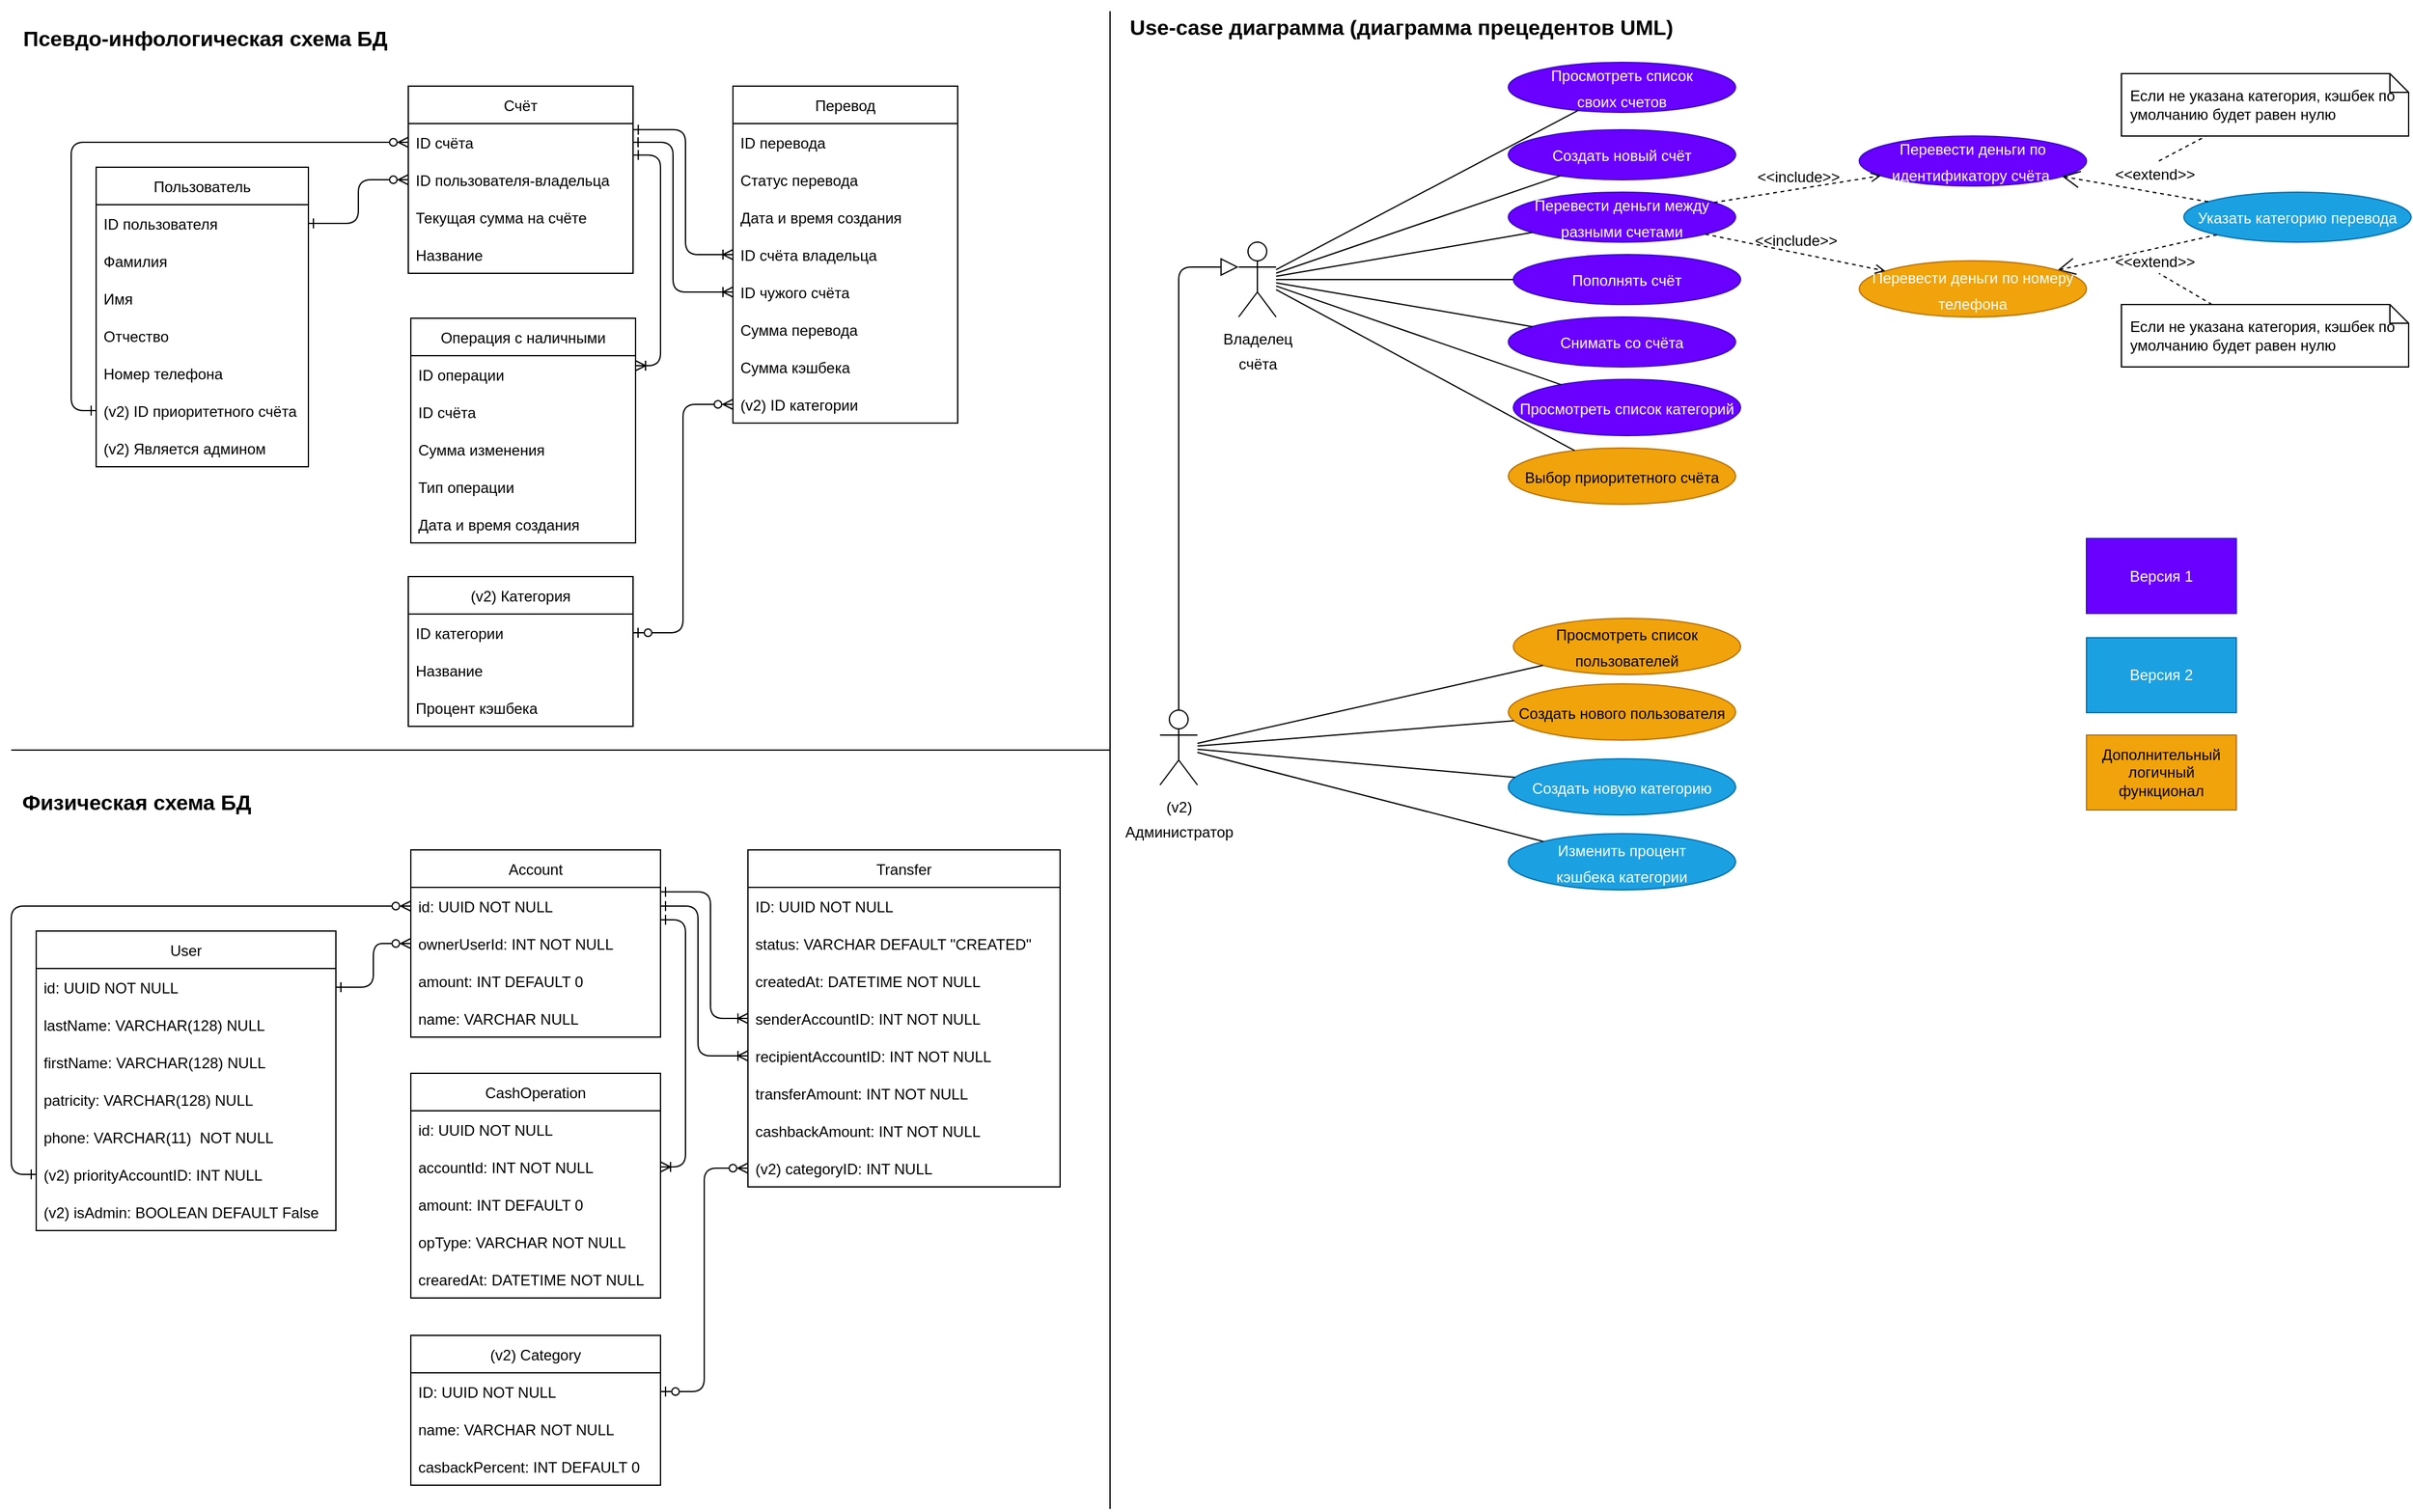 <mxfile>
    <diagram id="OCw8W2Hen-HrQna9CozS" name="Страница 1">
        <mxGraphModel dx="504" dy="1800" grid="1" gridSize="10" guides="1" tooltips="1" connect="1" arrows="1" fold="1" page="1" pageScale="1" pageWidth="827" pageHeight="1169" background="none" math="0" shadow="0">
            <root>
                <mxCell id="0"/>
                <mxCell id="1" parent="0"/>
                <mxCell id="2" value="Пользователь" style="swimlane;fontStyle=0;childLayout=stackLayout;horizontal=1;startSize=30;horizontalStack=0;resizeParent=1;resizeParentMax=0;resizeLast=0;collapsible=1;marginBottom=0;" parent="1" vertex="1">
                    <mxGeometry x="108" y="-1035" width="170" height="240" as="geometry"/>
                </mxCell>
                <mxCell id="3" value="ID пользователя" style="text;strokeColor=none;fillColor=none;align=left;verticalAlign=middle;spacingLeft=4;spacingRight=4;overflow=hidden;points=[[0,0.5],[1,0.5]];portConstraint=eastwest;rotatable=0;" parent="2" vertex="1">
                    <mxGeometry y="30" width="170" height="30" as="geometry"/>
                </mxCell>
                <mxCell id="4" value="Фамилия" style="text;strokeColor=none;fillColor=none;align=left;verticalAlign=middle;spacingLeft=4;spacingRight=4;overflow=hidden;points=[[0,0.5],[1,0.5]];portConstraint=eastwest;rotatable=0;" parent="2" vertex="1">
                    <mxGeometry y="60" width="170" height="30" as="geometry"/>
                </mxCell>
                <mxCell id="5" value="Имя" style="text;strokeColor=none;fillColor=none;align=left;verticalAlign=middle;spacingLeft=4;spacingRight=4;overflow=hidden;points=[[0,0.5],[1,0.5]];portConstraint=eastwest;rotatable=0;" parent="2" vertex="1">
                    <mxGeometry y="90" width="170" height="30" as="geometry"/>
                </mxCell>
                <mxCell id="6" value="Отчество" style="text;strokeColor=none;fillColor=none;align=left;verticalAlign=middle;spacingLeft=4;spacingRight=4;overflow=hidden;points=[[0,0.5],[1,0.5]];portConstraint=eastwest;rotatable=0;" vertex="1" parent="2">
                    <mxGeometry y="120" width="170" height="30" as="geometry"/>
                </mxCell>
                <mxCell id="7" value="Номер телефона" style="text;strokeColor=none;fillColor=none;align=left;verticalAlign=middle;spacingLeft=4;spacingRight=4;overflow=hidden;points=[[0,0.5],[1,0.5]];portConstraint=eastwest;rotatable=0;" vertex="1" parent="2">
                    <mxGeometry y="150" width="170" height="30" as="geometry"/>
                </mxCell>
                <mxCell id="8" value="(v2) ID приоритетного счёта" style="text;strokeColor=none;fillColor=none;align=left;verticalAlign=middle;spacingLeft=4;spacingRight=4;overflow=hidden;points=[[0,0.5],[1,0.5]];portConstraint=eastwest;rotatable=0;" vertex="1" parent="2">
                    <mxGeometry y="180" width="170" height="30" as="geometry"/>
                </mxCell>
                <mxCell id="9" value="(v2) Является админом" style="text;strokeColor=none;fillColor=none;align=left;verticalAlign=middle;spacingLeft=4;spacingRight=4;overflow=hidden;points=[[0,0.5],[1,0.5]];portConstraint=eastwest;rotatable=0;" vertex="1" parent="2">
                    <mxGeometry y="210" width="170" height="30" as="geometry"/>
                </mxCell>
                <mxCell id="18" value="Счёт" style="swimlane;fontStyle=0;childLayout=stackLayout;horizontal=1;startSize=30;horizontalStack=0;resizeParent=1;resizeParentMax=0;resizeLast=0;collapsible=1;marginBottom=0;" vertex="1" parent="1">
                    <mxGeometry x="358" y="-1100" width="180" height="150" as="geometry"/>
                </mxCell>
                <mxCell id="19" value="ID счёта  " style="text;strokeColor=none;fillColor=none;align=left;verticalAlign=middle;spacingLeft=4;spacingRight=4;overflow=hidden;points=[[0,0.5],[1,0.5]];portConstraint=eastwest;rotatable=0;" vertex="1" parent="18">
                    <mxGeometry y="30" width="180" height="30" as="geometry"/>
                </mxCell>
                <mxCell id="20" value="ID пользователя-владельца" style="text;strokeColor=none;fillColor=none;align=left;verticalAlign=middle;spacingLeft=4;spacingRight=4;overflow=hidden;points=[[0,0.5],[1,0.5]];portConstraint=eastwest;rotatable=0;" vertex="1" parent="18">
                    <mxGeometry y="60" width="180" height="30" as="geometry"/>
                </mxCell>
                <mxCell id="22" value="Текущая сумма на счёте" style="text;strokeColor=none;fillColor=none;align=left;verticalAlign=middle;spacingLeft=4;spacingRight=4;overflow=hidden;points=[[0,0.5],[1,0.5]];portConstraint=eastwest;rotatable=0;" vertex="1" parent="18">
                    <mxGeometry y="90" width="180" height="30" as="geometry"/>
                </mxCell>
                <mxCell id="163" value="Название" style="text;strokeColor=none;fillColor=none;align=left;verticalAlign=middle;spacingLeft=4;spacingRight=4;overflow=hidden;points=[[0,0.5],[1,0.5]];portConstraint=eastwest;rotatable=0;" vertex="1" parent="18">
                    <mxGeometry y="120" width="180" height="30" as="geometry"/>
                </mxCell>
                <mxCell id="23" value="" style="endArrow=ERzeroToMany;html=1;edgeStyle=elbowEdgeStyle;startArrow=ERone;startFill=0;endFill=0;" edge="1" parent="1" source="3" target="20">
                    <mxGeometry width="50" height="50" relative="1" as="geometry">
                        <mxPoint x="316" y="-925" as="sourcePoint"/>
                        <mxPoint x="366" y="-975" as="targetPoint"/>
                    </mxGeometry>
                </mxCell>
                <mxCell id="24" value="" style="endArrow=ERzeroToMany;html=1;edgeStyle=elbowEdgeStyle;startArrow=ERone;startFill=0;endFill=0;exitX=0;exitY=0.5;exitDx=0;exitDy=0;" edge="1" parent="1" source="8" target="19">
                    <mxGeometry width="50" height="50" relative="1" as="geometry">
                        <mxPoint x="336" y="-955" as="sourcePoint"/>
                        <mxPoint x="416" y="-925" as="targetPoint"/>
                        <Array as="points">
                            <mxPoint x="88" y="-995"/>
                            <mxPoint x="56" y="-1055"/>
                        </Array>
                    </mxGeometry>
                </mxCell>
                <mxCell id="35" value="(v2) Категория" style="swimlane;fontStyle=0;childLayout=stackLayout;horizontal=1;startSize=30;horizontalStack=0;resizeParent=1;resizeParentMax=0;resizeLast=0;collapsible=1;marginBottom=0;" vertex="1" parent="1">
                    <mxGeometry x="358" y="-707" width="180" height="120" as="geometry"/>
                </mxCell>
                <mxCell id="36" value="ID категории" style="text;strokeColor=none;fillColor=none;align=left;verticalAlign=middle;spacingLeft=4;spacingRight=4;overflow=hidden;points=[[0,0.5],[1,0.5]];portConstraint=eastwest;rotatable=0;" vertex="1" parent="35">
                    <mxGeometry y="30" width="180" height="30" as="geometry"/>
                </mxCell>
                <mxCell id="37" value="Название" style="text;strokeColor=none;fillColor=none;align=left;verticalAlign=middle;spacingLeft=4;spacingRight=4;overflow=hidden;points=[[0,0.5],[1,0.5]];portConstraint=eastwest;rotatable=0;" vertex="1" parent="35">
                    <mxGeometry y="60" width="180" height="30" as="geometry"/>
                </mxCell>
                <mxCell id="38" value="Процент кэшбека" style="text;strokeColor=none;fillColor=none;align=left;verticalAlign=middle;spacingLeft=4;spacingRight=4;overflow=hidden;points=[[0,0.5],[1,0.5]];portConstraint=eastwest;rotatable=0;" vertex="1" parent="35">
                    <mxGeometry y="90" width="180" height="30" as="geometry"/>
                </mxCell>
                <mxCell id="39" value="" style="endArrow=ERzeroToOne;html=1;startArrow=ERzeroToMany;startFill=0;endFill=0;exitX=0;exitY=0.5;exitDx=0;exitDy=0;entryX=1;entryY=0.5;entryDx=0;entryDy=0;edgeStyle=elbowEdgeStyle;" edge="1" parent="1" source="59" target="36">
                    <mxGeometry width="50" height="50" relative="1" as="geometry">
                        <mxPoint x="538" y="-980" as="sourcePoint"/>
                        <mxPoint x="686" y="-970" as="targetPoint"/>
                    </mxGeometry>
                </mxCell>
                <mxCell id="45" value="Перевод" style="swimlane;fontStyle=0;childLayout=stackLayout;horizontal=1;startSize=30;horizontalStack=0;resizeParent=1;resizeParentMax=0;resizeLast=0;collapsible=1;marginBottom=0;" vertex="1" parent="1">
                    <mxGeometry x="618" y="-1100" width="180" height="270" as="geometry"/>
                </mxCell>
                <mxCell id="50" value="ID перевода" style="text;strokeColor=none;fillColor=none;align=left;verticalAlign=middle;spacingLeft=4;spacingRight=4;overflow=hidden;points=[[0,0.5],[1,0.5]];portConstraint=eastwest;rotatable=0;" vertex="1" parent="45">
                    <mxGeometry y="30" width="180" height="30" as="geometry"/>
                </mxCell>
                <mxCell id="47" value="Статус перевода" style="text;strokeColor=none;fillColor=none;align=left;verticalAlign=middle;spacingLeft=4;spacingRight=4;overflow=hidden;points=[[0,0.5],[1,0.5]];portConstraint=eastwest;rotatable=0;" vertex="1" parent="45">
                    <mxGeometry y="60" width="180" height="30" as="geometry"/>
                </mxCell>
                <mxCell id="46" value="Дата и время создания" style="text;strokeColor=none;fillColor=none;align=left;verticalAlign=middle;spacingLeft=4;spacingRight=4;overflow=hidden;points=[[0,0.5],[1,0.5]];portConstraint=eastwest;rotatable=0;" vertex="1" parent="45">
                    <mxGeometry y="90" width="180" height="30" as="geometry"/>
                </mxCell>
                <mxCell id="48" value="ID счёта владельца" style="text;strokeColor=none;fillColor=none;align=left;verticalAlign=middle;spacingLeft=4;spacingRight=4;overflow=hidden;points=[[0,0.5],[1,0.5]];portConstraint=eastwest;rotatable=0;" vertex="1" parent="45">
                    <mxGeometry y="120" width="180" height="30" as="geometry"/>
                </mxCell>
                <mxCell id="51" value="ID чужого счёта " style="text;strokeColor=none;fillColor=none;align=left;verticalAlign=middle;spacingLeft=4;spacingRight=4;overflow=hidden;points=[[0,0.5],[1,0.5]];portConstraint=eastwest;rotatable=0;" vertex="1" parent="45">
                    <mxGeometry y="150" width="180" height="30" as="geometry"/>
                </mxCell>
                <mxCell id="56" value="Сумма перевода" style="text;strokeColor=none;fillColor=none;align=left;verticalAlign=middle;spacingLeft=4;spacingRight=4;overflow=hidden;points=[[0,0.5],[1,0.5]];portConstraint=eastwest;rotatable=0;" vertex="1" parent="45">
                    <mxGeometry y="180" width="180" height="30" as="geometry"/>
                </mxCell>
                <mxCell id="55" value="Сумма кэшбека" style="text;strokeColor=none;fillColor=none;align=left;verticalAlign=middle;spacingLeft=4;spacingRight=4;overflow=hidden;points=[[0,0.5],[1,0.5]];portConstraint=eastwest;rotatable=0;" vertex="1" parent="45">
                    <mxGeometry y="210" width="180" height="30" as="geometry"/>
                </mxCell>
                <mxCell id="59" value="(v2) ID категории" style="text;strokeColor=none;fillColor=none;align=left;verticalAlign=middle;spacingLeft=4;spacingRight=4;overflow=hidden;points=[[0,0.5],[1,0.5]];portConstraint=eastwest;rotatable=0;" vertex="1" parent="45">
                    <mxGeometry y="240" width="180" height="30" as="geometry"/>
                </mxCell>
                <mxCell id="57" value="" style="endArrow=ERone;html=1;edgeStyle=elbowEdgeStyle;startArrow=ERoneToMany;startFill=0;endFill=0;exitX=0;exitY=0.5;exitDx=0;exitDy=0;entryX=1.001;entryY=0.164;entryDx=0;entryDy=0;entryPerimeter=0;" edge="1" parent="1">
                    <mxGeometry width="50" height="50" relative="1" as="geometry">
                        <mxPoint x="618" y="-965" as="sourcePoint"/>
                        <mxPoint x="538.18" y="-1065.08" as="targetPoint"/>
                        <Array as="points">
                            <mxPoint x="580" y="-1010"/>
                        </Array>
                    </mxGeometry>
                </mxCell>
                <mxCell id="58" value="" style="endArrow=ERone;html=1;edgeStyle=elbowEdgeStyle;startArrow=ERoneToMany;startFill=0;endFill=0;exitX=0;exitY=0.5;exitDx=0;exitDy=0;" edge="1" parent="1" source="51" target="19">
                    <mxGeometry width="50" height="50" relative="1" as="geometry">
                        <mxPoint x="576" y="-1270" as="sourcePoint"/>
                        <mxPoint x="548" y="-1045" as="targetPoint"/>
                        <Array as="points">
                            <mxPoint x="570" y="-990"/>
                            <mxPoint x="558" y="-1000"/>
                        </Array>
                    </mxGeometry>
                </mxCell>
                <mxCell id="60" value="User" style="swimlane;fontStyle=0;childLayout=stackLayout;horizontal=1;startSize=30;horizontalStack=0;resizeParent=1;resizeParentMax=0;resizeLast=0;collapsible=1;marginBottom=0;" vertex="1" parent="1">
                    <mxGeometry x="60" y="-423" width="240" height="240" as="geometry"/>
                </mxCell>
                <mxCell id="61" value="id: UUID NOT NULL" style="text;strokeColor=none;fillColor=none;align=left;verticalAlign=middle;spacingLeft=4;spacingRight=4;overflow=hidden;points=[[0,0.5],[1,0.5]];portConstraint=eastwest;rotatable=0;" vertex="1" parent="60">
                    <mxGeometry y="30" width="240" height="30" as="geometry"/>
                </mxCell>
                <mxCell id="62" value="lastName: VARCHAR(128) NULL" style="text;strokeColor=none;fillColor=none;align=left;verticalAlign=middle;spacingLeft=4;spacingRight=4;overflow=hidden;points=[[0,0.5],[1,0.5]];portConstraint=eastwest;rotatable=0;" vertex="1" parent="60">
                    <mxGeometry y="60" width="240" height="30" as="geometry"/>
                </mxCell>
                <mxCell id="63" value="firstName: VARCHAR(128) NULL" style="text;strokeColor=none;fillColor=none;align=left;verticalAlign=middle;spacingLeft=4;spacingRight=4;overflow=hidden;points=[[0,0.5],[1,0.5]];portConstraint=eastwest;rotatable=0;" vertex="1" parent="60">
                    <mxGeometry y="90" width="240" height="30" as="geometry"/>
                </mxCell>
                <mxCell id="64" value="patricity: VARCHAR(128) NULL" style="text;strokeColor=none;fillColor=none;align=left;verticalAlign=middle;spacingLeft=4;spacingRight=4;overflow=hidden;points=[[0,0.5],[1,0.5]];portConstraint=eastwest;rotatable=0;" vertex="1" parent="60">
                    <mxGeometry y="120" width="240" height="30" as="geometry"/>
                </mxCell>
                <mxCell id="65" value="phone: VARCHAR(11)  NOT NULL" style="text;strokeColor=none;fillColor=none;align=left;verticalAlign=middle;spacingLeft=4;spacingRight=4;overflow=hidden;points=[[0,0.5],[1,0.5]];portConstraint=eastwest;rotatable=0;" vertex="1" parent="60">
                    <mxGeometry y="150" width="240" height="30" as="geometry"/>
                </mxCell>
                <mxCell id="66" value="(v2) priorityAccountID: INT NULL" style="text;strokeColor=none;fillColor=none;align=left;verticalAlign=middle;spacingLeft=4;spacingRight=4;overflow=hidden;points=[[0,0.5],[1,0.5]];portConstraint=eastwest;rotatable=0;" vertex="1" parent="60">
                    <mxGeometry y="180" width="240" height="30" as="geometry"/>
                </mxCell>
                <mxCell id="67" value="(v2) isAdmin: BOOLEAN DEFAULT False" style="text;strokeColor=none;fillColor=none;align=left;verticalAlign=middle;spacingLeft=4;spacingRight=4;overflow=hidden;points=[[0,0.5],[1,0.5]];portConstraint=eastwest;rotatable=0;" vertex="1" parent="60">
                    <mxGeometry y="210" width="240" height="30" as="geometry"/>
                </mxCell>
                <mxCell id="68" value="Account" style="swimlane;fontStyle=0;childLayout=stackLayout;horizontal=1;startSize=30;horizontalStack=0;resizeParent=1;resizeParentMax=0;resizeLast=0;collapsible=1;marginBottom=0;" vertex="1" parent="1">
                    <mxGeometry x="360" y="-488" width="200" height="150" as="geometry"/>
                </mxCell>
                <mxCell id="69" value="id: UUID NOT NULL" style="text;strokeColor=none;fillColor=none;align=left;verticalAlign=middle;spacingLeft=4;spacingRight=4;overflow=hidden;points=[[0,0.5],[1,0.5]];portConstraint=eastwest;rotatable=0;" vertex="1" parent="68">
                    <mxGeometry y="30" width="200" height="30" as="geometry"/>
                </mxCell>
                <mxCell id="70" value="ownerUserId: INT NOT NULL" style="text;strokeColor=none;fillColor=none;align=left;verticalAlign=middle;spacingLeft=4;spacingRight=4;overflow=hidden;points=[[0,0.5],[1,0.5]];portConstraint=eastwest;rotatable=0;" vertex="1" parent="68">
                    <mxGeometry y="60" width="200" height="30" as="geometry"/>
                </mxCell>
                <mxCell id="71" value="amount: INT DEFAULT 0" style="text;strokeColor=none;fillColor=none;align=left;verticalAlign=middle;spacingLeft=4;spacingRight=4;overflow=hidden;points=[[0,0.5],[1,0.5]];portConstraint=eastwest;rotatable=0;" vertex="1" parent="68">
                    <mxGeometry y="90" width="200" height="30" as="geometry"/>
                </mxCell>
                <mxCell id="164" value="name: VARCHAR NULL" style="text;strokeColor=none;fillColor=none;align=left;verticalAlign=middle;spacingLeft=4;spacingRight=4;overflow=hidden;points=[[0,0.5],[1,0.5]];portConstraint=eastwest;rotatable=0;" vertex="1" parent="68">
                    <mxGeometry y="120" width="200" height="30" as="geometry"/>
                </mxCell>
                <mxCell id="72" value="" style="endArrow=ERzeroToMany;html=1;edgeStyle=elbowEdgeStyle;startArrow=ERone;startFill=0;endFill=0;" edge="1" parent="1" source="61" target="70">
                    <mxGeometry width="50" height="50" relative="1" as="geometry">
                        <mxPoint x="316" y="-313" as="sourcePoint"/>
                        <mxPoint x="366" y="-363" as="targetPoint"/>
                    </mxGeometry>
                </mxCell>
                <mxCell id="73" value="" style="endArrow=ERzeroToMany;html=1;edgeStyle=elbowEdgeStyle;startArrow=ERone;startFill=0;endFill=0;exitX=0;exitY=0.5;exitDx=0;exitDy=0;" edge="1" parent="1" source="66" target="69">
                    <mxGeometry width="50" height="50" relative="1" as="geometry">
                        <mxPoint x="336" y="-343" as="sourcePoint"/>
                        <mxPoint x="416" y="-313" as="targetPoint"/>
                        <Array as="points">
                            <mxPoint x="40" y="-338"/>
                        </Array>
                    </mxGeometry>
                </mxCell>
                <mxCell id="74" value="(v2) Category" style="swimlane;fontStyle=0;childLayout=stackLayout;horizontal=1;startSize=30;horizontalStack=0;resizeParent=1;resizeParentMax=0;resizeLast=0;collapsible=1;marginBottom=0;" vertex="1" parent="1">
                    <mxGeometry x="360" y="-99" width="200" height="120" as="geometry"/>
                </mxCell>
                <mxCell id="75" value="ID: UUID NOT NULL" style="text;strokeColor=none;fillColor=none;align=left;verticalAlign=middle;spacingLeft=4;spacingRight=4;overflow=hidden;points=[[0,0.5],[1,0.5]];portConstraint=eastwest;rotatable=0;" vertex="1" parent="74">
                    <mxGeometry y="30" width="200" height="30" as="geometry"/>
                </mxCell>
                <mxCell id="76" value="name: VARCHAR NOT NULL" style="text;strokeColor=none;fillColor=none;align=left;verticalAlign=middle;spacingLeft=4;spacingRight=4;overflow=hidden;points=[[0,0.5],[1,0.5]];portConstraint=eastwest;rotatable=0;" vertex="1" parent="74">
                    <mxGeometry y="60" width="200" height="30" as="geometry"/>
                </mxCell>
                <mxCell id="77" value="casbackPercent: INT DEFAULT 0" style="text;strokeColor=none;fillColor=none;align=left;verticalAlign=middle;spacingLeft=4;spacingRight=4;overflow=hidden;points=[[0,0.5],[1,0.5]];portConstraint=eastwest;rotatable=0;" vertex="1" parent="74">
                    <mxGeometry y="90" width="200" height="30" as="geometry"/>
                </mxCell>
                <mxCell id="78" value="" style="endArrow=ERzeroToOne;html=1;startArrow=ERzeroToMany;startFill=0;endFill=0;exitX=0;exitY=0.5;exitDx=0;exitDy=0;entryX=1;entryY=0.5;entryDx=0;entryDy=0;edgeStyle=elbowEdgeStyle;" edge="1" parent="1" source="87" target="75">
                    <mxGeometry width="50" height="50" relative="1" as="geometry">
                        <mxPoint x="538" y="-368" as="sourcePoint"/>
                        <mxPoint x="686" y="-358" as="targetPoint"/>
                    </mxGeometry>
                </mxCell>
                <mxCell id="79" value="Transfer" style="swimlane;fontStyle=0;childLayout=stackLayout;horizontal=1;startSize=30;horizontalStack=0;resizeParent=1;resizeParentMax=0;resizeLast=0;collapsible=1;marginBottom=0;" vertex="1" parent="1">
                    <mxGeometry x="630" y="-488" width="250" height="270" as="geometry"/>
                </mxCell>
                <mxCell id="80" value="ID: UUID NOT NULL" style="text;strokeColor=none;fillColor=none;align=left;verticalAlign=middle;spacingLeft=4;spacingRight=4;overflow=hidden;points=[[0,0.5],[1,0.5]];portConstraint=eastwest;rotatable=0;" vertex="1" parent="79">
                    <mxGeometry y="30" width="250" height="30" as="geometry"/>
                </mxCell>
                <mxCell id="81" value="status: VARCHAR DEFAULT &quot;CREATED&quot;" style="text;strokeColor=none;fillColor=none;align=left;verticalAlign=middle;spacingLeft=4;spacingRight=4;overflow=hidden;points=[[0,0.5],[1,0.5]];portConstraint=eastwest;rotatable=0;" vertex="1" parent="79">
                    <mxGeometry y="60" width="250" height="30" as="geometry"/>
                </mxCell>
                <mxCell id="82" value="createdAt: DATETIME NOT NULL" style="text;strokeColor=none;fillColor=none;align=left;verticalAlign=middle;spacingLeft=4;spacingRight=4;overflow=hidden;points=[[0,0.5],[1,0.5]];portConstraint=eastwest;rotatable=0;" vertex="1" parent="79">
                    <mxGeometry y="90" width="250" height="30" as="geometry"/>
                </mxCell>
                <mxCell id="83" value="senderAccountID: INT NOT NULL" style="text;strokeColor=none;fillColor=none;align=left;verticalAlign=middle;spacingLeft=4;spacingRight=4;overflow=hidden;points=[[0,0.5],[1,0.5]];portConstraint=eastwest;rotatable=0;" vertex="1" parent="79">
                    <mxGeometry y="120" width="250" height="30" as="geometry"/>
                </mxCell>
                <mxCell id="84" value="recipientAccountID: INT NOT NULL" style="text;strokeColor=none;fillColor=none;align=left;verticalAlign=middle;spacingLeft=4;spacingRight=4;overflow=hidden;points=[[0,0.5],[1,0.5]];portConstraint=eastwest;rotatable=0;" vertex="1" parent="79">
                    <mxGeometry y="150" width="250" height="30" as="geometry"/>
                </mxCell>
                <mxCell id="85" value="transferAmount: INT NOT NULL" style="text;strokeColor=none;fillColor=none;align=left;verticalAlign=middle;spacingLeft=4;spacingRight=4;overflow=hidden;points=[[0,0.5],[1,0.5]];portConstraint=eastwest;rotatable=0;" vertex="1" parent="79">
                    <mxGeometry y="180" width="250" height="30" as="geometry"/>
                </mxCell>
                <mxCell id="86" value="cashbackAmount: INT NOT NULL" style="text;strokeColor=none;fillColor=none;align=left;verticalAlign=middle;spacingLeft=4;spacingRight=4;overflow=hidden;points=[[0,0.5],[1,0.5]];portConstraint=eastwest;rotatable=0;" vertex="1" parent="79">
                    <mxGeometry y="210" width="250" height="30" as="geometry"/>
                </mxCell>
                <mxCell id="87" value="(v2) categoryID: INT NULL" style="text;strokeColor=none;fillColor=none;align=left;verticalAlign=middle;spacingLeft=4;spacingRight=4;overflow=hidden;points=[[0,0.5],[1,0.5]];portConstraint=eastwest;rotatable=0;" vertex="1" parent="79">
                    <mxGeometry y="240" width="250" height="30" as="geometry"/>
                </mxCell>
                <mxCell id="88" value="" style="endArrow=ERone;html=1;edgeStyle=elbowEdgeStyle;startArrow=ERoneToMany;startFill=0;endFill=0;exitX=0;exitY=0.5;exitDx=0;exitDy=0;entryX=1;entryY=0.12;entryDx=0;entryDy=0;entryPerimeter=0;" edge="1" parent="1" source="83" target="69">
                    <mxGeometry width="50" height="50" relative="1" as="geometry">
                        <mxPoint x="658" y="-703" as="sourcePoint"/>
                        <mxPoint x="550" y="-451" as="targetPoint"/>
                        <Array as="points">
                            <mxPoint x="600" y="-398"/>
                        </Array>
                    </mxGeometry>
                </mxCell>
                <mxCell id="89" value="" style="endArrow=ERone;html=1;edgeStyle=elbowEdgeStyle;startArrow=ERoneToMany;startFill=0;endFill=0;exitX=0;exitY=0.5;exitDx=0;exitDy=0;" edge="1" parent="1" source="84" target="69">
                    <mxGeometry width="50" height="50" relative="1" as="geometry">
                        <mxPoint x="576" y="-658" as="sourcePoint"/>
                        <mxPoint x="548" y="-433" as="targetPoint"/>
                        <Array as="points">
                            <mxPoint x="590" y="-378"/>
                        </Array>
                    </mxGeometry>
                </mxCell>
                <mxCell id="90" value="&lt;font style=&quot;font-size: 17px&quot;&gt;Псевдо-инфологическая схема БД&lt;/font&gt;" style="text;strokeColor=none;fillColor=none;html=1;fontSize=24;fontStyle=1;verticalAlign=middle;align=center;" vertex="1" parent="1">
                    <mxGeometry x="40" y="-1160" width="310" height="40" as="geometry"/>
                </mxCell>
                <mxCell id="91" value="" style="endArrow=none;html=1;" edge="1" parent="1">
                    <mxGeometry width="50" height="50" relative="1" as="geometry">
                        <mxPoint x="40" y="-568" as="sourcePoint"/>
                        <mxPoint x="920" y="-568" as="targetPoint"/>
                    </mxGeometry>
                </mxCell>
                <mxCell id="92" value="&lt;font style=&quot;font-size: 17px&quot;&gt;Физическая схема БД&lt;/font&gt;" style="text;strokeColor=none;fillColor=none;html=1;fontSize=24;fontStyle=1;verticalAlign=middle;align=center;" vertex="1" parent="1">
                    <mxGeometry x="40" y="-548" width="200" height="40" as="geometry"/>
                </mxCell>
                <mxCell id="93" value="" style="endArrow=none;html=1;" edge="1" parent="1">
                    <mxGeometry width="50" height="50" relative="1" as="geometry">
                        <mxPoint x="920" y="-1160" as="sourcePoint"/>
                        <mxPoint x="920" y="40" as="targetPoint"/>
                    </mxGeometry>
                </mxCell>
                <mxCell id="95" value="&lt;font style=&quot;font-size: 12px&quot;&gt;(v2) &lt;br&gt;Администратор&lt;/font&gt;" style="shape=umlActor;verticalLabelPosition=bottom;verticalAlign=top;html=1;outlineConnect=0;fontSize=17;" vertex="1" parent="1">
                    <mxGeometry x="960" y="-600" width="30" height="60" as="geometry"/>
                </mxCell>
                <mxCell id="97" value="&lt;font style=&quot;font-size: 12px&quot;&gt;Владелец&lt;br&gt;счёта&lt;/font&gt;" style="shape=umlActor;verticalLabelPosition=bottom;verticalAlign=top;html=1;outlineConnect=0;fontSize=17;" vertex="1" parent="1">
                    <mxGeometry x="1023" y="-975" width="30" height="60" as="geometry"/>
                </mxCell>
                <mxCell id="100" value="&lt;font style=&quot;font-size: 12px&quot;&gt;Просмотреть список&lt;br&gt;своих счетов&lt;/font&gt;" style="ellipse;whiteSpace=wrap;html=1;fontSize=17;fillColor=#6a00ff;fontColor=#ffffff;strokeColor=#3700CC;" vertex="1" parent="1">
                    <mxGeometry x="1239" y="-1119" width="182" height="40" as="geometry"/>
                </mxCell>
                <mxCell id="102" value="&lt;font style=&quot;font-size: 12px&quot;&gt;Просмотреть список пользователей&lt;/font&gt;" style="ellipse;whiteSpace=wrap;html=1;fontSize=17;fillColor=#f0a30a;fontColor=#000000;strokeColor=#BD7000;" vertex="1" parent="1">
                    <mxGeometry x="1243" y="-673.5" width="182" height="45" as="geometry"/>
                </mxCell>
                <mxCell id="105" value="&lt;font style=&quot;font-size: 12px&quot;&gt;Создать нового пользователя&lt;/font&gt;" style="ellipse;whiteSpace=wrap;html=1;fontSize=17;fillColor=#f0a30a;fontColor=#000000;strokeColor=#BD7000;" vertex="1" parent="1">
                    <mxGeometry x="1239" y="-621" width="182" height="45" as="geometry"/>
                </mxCell>
                <mxCell id="106" value="" style="endArrow=none;html=1;fontSize=12;" edge="1" parent="1" source="95" target="102">
                    <mxGeometry width="50" height="50" relative="1" as="geometry">
                        <mxPoint x="1160" y="-866" as="sourcePoint"/>
                        <mxPoint x="1170" y="-896" as="targetPoint"/>
                    </mxGeometry>
                </mxCell>
                <mxCell id="107" value="" style="endArrow=none;html=1;fontSize=12;" edge="1" parent="1" source="95" target="105">
                    <mxGeometry width="50" height="50" relative="1" as="geometry">
                        <mxPoint x="1150" y="-831" as="sourcePoint"/>
                        <mxPoint x="1160" y="-861" as="targetPoint"/>
                    </mxGeometry>
                </mxCell>
                <mxCell id="109" value="&lt;font style=&quot;font-size: 12px&quot;&gt;Создать новый счёт&lt;/font&gt;" style="ellipse;whiteSpace=wrap;html=1;fontSize=17;fillColor=#6a00ff;fontColor=#ffffff;strokeColor=#3700CC;" vertex="1" parent="1">
                    <mxGeometry x="1239" y="-1065" width="182" height="40" as="geometry"/>
                </mxCell>
                <mxCell id="110" value="&lt;font style=&quot;font-size: 12px&quot;&gt;Создать новую категорию&lt;/font&gt;" style="ellipse;whiteSpace=wrap;html=1;fontSize=17;fillColor=#1ba1e2;fontColor=#ffffff;strokeColor=#006EAF;" vertex="1" parent="1">
                    <mxGeometry x="1239" y="-561" width="182" height="45" as="geometry"/>
                </mxCell>
                <mxCell id="111" value="&lt;font style=&quot;font-size: 12px&quot;&gt;Просмотреть список категорий&lt;/font&gt;" style="ellipse;whiteSpace=wrap;html=1;fontSize=17;fillColor=#6a00ff;fontColor=#ffffff;strokeColor=#3700CC;" vertex="1" parent="1">
                    <mxGeometry x="1243" y="-865" width="182" height="45" as="geometry"/>
                </mxCell>
                <mxCell id="112" value="&lt;font style=&quot;font-size: 12px&quot;&gt;Изменить процент&lt;br&gt;кэшбека категории&lt;/font&gt;" style="ellipse;whiteSpace=wrap;html=1;fontSize=17;fillColor=#1ba1e2;strokeColor=#006EAF;fontColor=#ffffff;" vertex="1" parent="1">
                    <mxGeometry x="1239" y="-501" width="182" height="45" as="geometry"/>
                </mxCell>
                <mxCell id="113" value="&lt;font style=&quot;font-size: 12px&quot;&gt;Перевести деньги между разными счетами&lt;/font&gt;" style="ellipse;whiteSpace=wrap;html=1;fontSize=17;fillColor=#6a00ff;fontColor=#ffffff;strokeColor=#3700CC;" vertex="1" parent="1">
                    <mxGeometry x="1239" y="-1015" width="182" height="40" as="geometry"/>
                </mxCell>
                <mxCell id="114" value="" style="endArrow=none;html=1;fontSize=12;" edge="1" parent="1" source="97" target="109">
                    <mxGeometry width="50" height="50" relative="1" as="geometry">
                        <mxPoint x="1140" y="-965" as="sourcePoint"/>
                        <mxPoint x="1190" y="-1015" as="targetPoint"/>
                    </mxGeometry>
                </mxCell>
                <mxCell id="115" value="" style="endArrow=none;html=1;fontSize=12;" edge="1" parent="1" source="97" target="111">
                    <mxGeometry width="50" height="50" relative="1" as="geometry">
                        <mxPoint x="1170" y="-794" as="sourcePoint"/>
                        <mxPoint x="1180" y="-824" as="targetPoint"/>
                    </mxGeometry>
                </mxCell>
                <mxCell id="116" value="" style="endArrow=none;html=1;fontSize=12;" edge="1" parent="1" source="95" target="110">
                    <mxGeometry width="50" height="50" relative="1" as="geometry">
                        <mxPoint x="1150" y="-696" as="sourcePoint"/>
                        <mxPoint x="1160" y="-726" as="targetPoint"/>
                    </mxGeometry>
                </mxCell>
                <mxCell id="117" value="" style="endArrow=none;html=1;fontSize=12;" edge="1" parent="1" source="97" target="113">
                    <mxGeometry width="50" height="50" relative="1" as="geometry">
                        <mxPoint x="1140" y="-980" as="sourcePoint"/>
                        <mxPoint x="1150" y="-1010" as="targetPoint"/>
                    </mxGeometry>
                </mxCell>
                <mxCell id="118" value="" style="endArrow=none;html=1;fontSize=12;" edge="1" parent="1" source="95" target="112">
                    <mxGeometry width="50" height="50" relative="1" as="geometry">
                        <mxPoint x="1160" y="-636" as="sourcePoint"/>
                        <mxPoint x="1180" y="-666" as="targetPoint"/>
                    </mxGeometry>
                </mxCell>
                <mxCell id="119" value="" style="edgeStyle=orthogonalEdgeStyle;html=1;endArrow=block;endFill=0;endSize=12;verticalAlign=bottom;fontSize=12;exitX=0.5;exitY=0;exitDx=0;exitDy=0;exitPerimeter=0;entryX=0;entryY=0.333;entryDx=0;entryDy=0;entryPerimeter=0;" edge="1" parent="1" source="95" target="97">
                    <mxGeometry width="160" relative="1" as="geometry">
                        <mxPoint x="1000" y="-855" as="sourcePoint"/>
                        <mxPoint x="1160" y="-855" as="targetPoint"/>
                    </mxGeometry>
                </mxCell>
                <mxCell id="122" value="&lt;font style=&quot;font-size: 12px&quot;&gt;Пополнять счёт&lt;/font&gt;" style="ellipse;whiteSpace=wrap;html=1;fontSize=17;fillColor=#6a00ff;fontColor=#ffffff;strokeColor=#3700CC;" vertex="1" parent="1">
                    <mxGeometry x="1243" y="-965" width="182" height="40" as="geometry"/>
                </mxCell>
                <mxCell id="123" value="&lt;font style=&quot;font-size: 12px&quot;&gt;Снимать со счёта&lt;/font&gt;" style="ellipse;whiteSpace=wrap;html=1;fontSize=17;fillColor=#6a00ff;fontColor=#ffffff;strokeColor=#3700CC;" vertex="1" parent="1">
                    <mxGeometry x="1239" y="-915" width="182" height="40" as="geometry"/>
                </mxCell>
                <mxCell id="124" value="" style="endArrow=none;html=1;fontSize=12;" edge="1" parent="1" source="97" target="122">
                    <mxGeometry width="50" height="50" relative="1" as="geometry">
                        <mxPoint x="1140" y="-895" as="sourcePoint"/>
                        <mxPoint x="1190" y="-945" as="targetPoint"/>
                    </mxGeometry>
                </mxCell>
                <mxCell id="125" value="" style="endArrow=none;html=1;fontSize=12;" edge="1" parent="1" source="97" target="123">
                    <mxGeometry width="50" height="50" relative="1" as="geometry">
                        <mxPoint x="1130" y="-845" as="sourcePoint"/>
                        <mxPoint x="1180" y="-895" as="targetPoint"/>
                    </mxGeometry>
                </mxCell>
                <mxCell id="126" value="&lt;span style=&quot;font-size: 12px&quot;&gt;Указать категорию перевода&lt;/span&gt;" style="ellipse;whiteSpace=wrap;html=1;fontSize=17;fillColor=#1ba1e2;fontColor=#ffffff;strokeColor=#006EAF;" vertex="1" parent="1">
                    <mxGeometry x="1780" y="-1015" width="182" height="40" as="geometry"/>
                </mxCell>
                <mxCell id="128" value="Если не указана категория, кэшбек по умолчанию будет равен нулю" style="shape=note;size=15;spacingLeft=5;align=left;whiteSpace=wrap;labelBackgroundColor=none;fontSize=12;" vertex="1" parent="1">
                    <mxGeometry x="1730" y="-1110" width="230" height="50" as="geometry"/>
                </mxCell>
                <mxCell id="129" value="&amp;lt;&amp;lt;extend&amp;gt;&amp;gt;" style="align=right;html=1;verticalAlign=bottom;rounded=0;labelBackgroundColor=none;endArrow=open;endSize=12;dashed=1;fontSize=12;" edge="1" parent="1" source="126" target="155">
                    <mxGeometry x="-0.649" y="27" relative="1" as="geometry">
                        <mxPoint x="1740" y="-1004" as="targetPoint"/>
                        <mxPoint x="1813.124" y="-1023.566" as="sourcePoint"/>
                        <mxPoint as="offset"/>
                    </mxGeometry>
                </mxCell>
                <mxCell id="131" value="Операция с наличными" style="swimlane;fontStyle=0;childLayout=stackLayout;horizontal=1;startSize=30;horizontalStack=0;resizeParent=1;resizeParentMax=0;resizeLast=0;collapsible=1;marginBottom=0;" vertex="1" parent="1">
                    <mxGeometry x="360" y="-914" width="180" height="180" as="geometry"/>
                </mxCell>
                <mxCell id="132" value="ID операции" style="text;strokeColor=none;fillColor=none;align=left;verticalAlign=middle;spacingLeft=4;spacingRight=4;overflow=hidden;points=[[0,0.5],[1,0.5]];portConstraint=eastwest;rotatable=0;" vertex="1" parent="131">
                    <mxGeometry y="30" width="180" height="30" as="geometry"/>
                </mxCell>
                <mxCell id="133" value="ID счёта" style="text;strokeColor=none;fillColor=none;align=left;verticalAlign=middle;spacingLeft=4;spacingRight=4;overflow=hidden;points=[[0,0.5],[1,0.5]];portConstraint=eastwest;rotatable=0;" vertex="1" parent="131">
                    <mxGeometry y="60" width="180" height="30" as="geometry"/>
                </mxCell>
                <mxCell id="134" value="Сумма изменения" style="text;strokeColor=none;fillColor=none;align=left;verticalAlign=middle;spacingLeft=4;spacingRight=4;overflow=hidden;points=[[0,0.5],[1,0.5]];portConstraint=eastwest;rotatable=0;" vertex="1" parent="131">
                    <mxGeometry y="90" width="180" height="30" as="geometry"/>
                </mxCell>
                <mxCell id="135" value="Тип операции" style="text;strokeColor=none;fillColor=none;align=left;verticalAlign=middle;spacingLeft=4;spacingRight=4;overflow=hidden;points=[[0,0.5],[1,0.5]];portConstraint=eastwest;rotatable=0;" vertex="1" parent="131">
                    <mxGeometry y="120" width="180" height="30" as="geometry"/>
                </mxCell>
                <mxCell id="136" value="Дата и время создания" style="text;strokeColor=none;fillColor=none;align=left;verticalAlign=middle;spacingLeft=4;spacingRight=4;overflow=hidden;points=[[0,0.5],[1,0.5]];portConstraint=eastwest;rotatable=0;" vertex="1" parent="131">
                    <mxGeometry y="150" width="180" height="30" as="geometry"/>
                </mxCell>
                <mxCell id="137" value="" style="endArrow=ERone;html=1;edgeStyle=elbowEdgeStyle;startArrow=ERoneToMany;startFill=0;endFill=0;entryX=1.001;entryY=0.873;entryDx=0;entryDy=0;entryPerimeter=0;" edge="1" parent="1">
                    <mxGeometry width="50" height="50" relative="1" as="geometry">
                        <mxPoint x="540" y="-876" as="sourcePoint"/>
                        <mxPoint x="538.18" y="-1044.81" as="targetPoint"/>
                        <Array as="points">
                            <mxPoint x="560" y="-960"/>
                        </Array>
                    </mxGeometry>
                </mxCell>
                <mxCell id="94" value="&lt;font style=&quot;font-size: 17px&quot;&gt;Use-case диаграмма (диаграмма прецедентов UML)&lt;br&gt;&lt;/font&gt;" style="text;strokeColor=none;fillColor=none;html=1;fontSize=24;fontStyle=1;verticalAlign=middle;align=center;" vertex="1" parent="1">
                    <mxGeometry x="928" y="-1169" width="450" height="40" as="geometry"/>
                </mxCell>
                <mxCell id="139" value="CashOperation" style="swimlane;fontStyle=0;childLayout=stackLayout;horizontal=1;startSize=30;horizontalStack=0;resizeParent=1;resizeParentMax=0;resizeLast=0;collapsible=1;marginBottom=0;" vertex="1" parent="1">
                    <mxGeometry x="360" y="-309" width="200" height="180" as="geometry"/>
                </mxCell>
                <mxCell id="140" value="id: UUID NOT NULL" style="text;strokeColor=none;fillColor=none;align=left;verticalAlign=middle;spacingLeft=4;spacingRight=4;overflow=hidden;points=[[0,0.5],[1,0.5]];portConstraint=eastwest;rotatable=0;" vertex="1" parent="139">
                    <mxGeometry y="30" width="200" height="30" as="geometry"/>
                </mxCell>
                <mxCell id="141" value="accountId: INT NOT NULL" style="text;strokeColor=none;fillColor=none;align=left;verticalAlign=middle;spacingLeft=4;spacingRight=4;overflow=hidden;points=[[0,0.5],[1,0.5]];portConstraint=eastwest;rotatable=0;" vertex="1" parent="139">
                    <mxGeometry y="60" width="200" height="30" as="geometry"/>
                </mxCell>
                <mxCell id="142" value="amount: INT DEFAULT 0" style="text;strokeColor=none;fillColor=none;align=left;verticalAlign=middle;spacingLeft=4;spacingRight=4;overflow=hidden;points=[[0,0.5],[1,0.5]];portConstraint=eastwest;rotatable=0;" vertex="1" parent="139">
                    <mxGeometry y="90" width="200" height="30" as="geometry"/>
                </mxCell>
                <mxCell id="143" value="opType: VARCHAR NOT NULL" style="text;strokeColor=none;fillColor=none;align=left;verticalAlign=middle;spacingLeft=4;spacingRight=4;overflow=hidden;points=[[0,0.5],[1,0.5]];portConstraint=eastwest;rotatable=0;" vertex="1" parent="139">
                    <mxGeometry y="120" width="200" height="30" as="geometry"/>
                </mxCell>
                <mxCell id="144" value="crearedAt: DATETIME NOT NULL" style="text;strokeColor=none;fillColor=none;align=left;verticalAlign=middle;spacingLeft=4;spacingRight=4;overflow=hidden;points=[[0,0.5],[1,0.5]];portConstraint=eastwest;rotatable=0;" vertex="1" parent="139">
                    <mxGeometry y="150" width="200" height="30" as="geometry"/>
                </mxCell>
                <mxCell id="145" value="" style="endArrow=none;html=1;fontSize=12;" edge="1" parent="1" source="97" target="100">
                    <mxGeometry width="50" height="50" relative="1" as="geometry">
                        <mxPoint x="1080" y="-962.209" as="sourcePoint"/>
                        <mxPoint x="1283.536" y="-1019.316" as="targetPoint"/>
                    </mxGeometry>
                </mxCell>
                <mxCell id="146" value="" style="endArrow=ERone;html=1;edgeStyle=elbowEdgeStyle;startArrow=ERoneToMany;startFill=0;endFill=0;" edge="1" parent="1" source="141">
                    <mxGeometry width="50" height="50" relative="1" as="geometry">
                        <mxPoint x="550" y="-272" as="sourcePoint"/>
                        <mxPoint x="560" y="-432" as="targetPoint"/>
                        <Array as="points">
                            <mxPoint x="580" y="-338"/>
                        </Array>
                    </mxGeometry>
                </mxCell>
                <mxCell id="147" value="Версия 1" style="rounded=0;whiteSpace=wrap;html=1;labelBackgroundColor=none;fontSize=12;fillColor=#6a00ff;fontColor=#ffffff;strokeColor=#3700CC;" vertex="1" parent="1">
                    <mxGeometry x="1702" y="-737.5" width="120" height="60" as="geometry"/>
                </mxCell>
                <mxCell id="148" value="Версия 2" style="rounded=0;whiteSpace=wrap;html=1;labelBackgroundColor=none;fontSize=12;fillColor=#1ba1e2;fontColor=#ffffff;strokeColor=#006EAF;" vertex="1" parent="1">
                    <mxGeometry x="1702" y="-658" width="120" height="60" as="geometry"/>
                </mxCell>
                <mxCell id="149" value="Дополнительный логичный функционал" style="rounded=0;whiteSpace=wrap;html=1;labelBackgroundColor=none;fontSize=12;fillColor=#f0a30a;fontColor=#000000;strokeColor=#BD7000;" vertex="1" parent="1">
                    <mxGeometry x="1702" y="-580" width="120" height="60" as="geometry"/>
                </mxCell>
                <mxCell id="151" value="&lt;span style=&quot;font-size: 12px&quot;&gt;Выбор приоритетного счёта&lt;/span&gt;" style="ellipse;whiteSpace=wrap;html=1;fontSize=17;fillColor=#f0a30a;fontColor=#000000;strokeColor=#BD7000;" vertex="1" parent="1">
                    <mxGeometry x="1239" y="-810" width="182" height="45" as="geometry"/>
                </mxCell>
                <mxCell id="152" value="" style="endArrow=none;html=1;fontSize=12;" edge="1" parent="1" source="97" target="151">
                    <mxGeometry width="50" height="50" relative="1" as="geometry">
                        <mxPoint x="1080" y="-951.248" as="sourcePoint"/>
                        <mxPoint x="1300.045" y="-852.201" as="targetPoint"/>
                    </mxGeometry>
                </mxCell>
                <mxCell id="153" value="&lt;font style=&quot;font-size: 12px&quot;&gt;Перевести деньги по идентификатору счёта&amp;nbsp;&lt;/font&gt;" style="ellipse;whiteSpace=wrap;html=1;fontSize=17;fillColor=#6a00ff;fontColor=#ffffff;strokeColor=#3700CC;" vertex="1" parent="1">
                    <mxGeometry x="1520" y="-1060" width="182" height="40" as="geometry"/>
                </mxCell>
                <mxCell id="155" value="&lt;span style=&quot;color: rgb(255 , 255 , 255) ; font-size: 12px&quot;&gt;Перевести деньги по номеру телефона&lt;/span&gt;" style="ellipse;whiteSpace=wrap;html=1;fontSize=17;fillColor=#f0a30a;fontColor=#000000;strokeColor=#BD7000;" vertex="1" parent="1">
                    <mxGeometry x="1520" y="-960" width="182" height="45" as="geometry"/>
                </mxCell>
                <mxCell id="156" value="&amp;lt;&amp;lt;include&amp;gt;&amp;gt;" style="edgeStyle=none;html=1;endArrow=open;verticalAlign=bottom;dashed=1;labelBackgroundColor=none;fontSize=12;" edge="1" parent="1" source="113" target="155">
                    <mxGeometry width="160" relative="1" as="geometry">
                        <mxPoint x="1450" y="-920" as="sourcePoint"/>
                        <mxPoint x="1610" y="-920" as="targetPoint"/>
                    </mxGeometry>
                </mxCell>
                <mxCell id="157" value="&amp;lt;&amp;lt;include&amp;gt;&amp;gt;" style="edgeStyle=none;html=1;endArrow=open;verticalAlign=bottom;dashed=1;labelBackgroundColor=none;fontSize=12;" edge="1" parent="1" source="113" target="153">
                    <mxGeometry width="160" relative="1" as="geometry">
                        <mxPoint x="1406.914" y="-971.446" as="sourcePoint"/>
                        <mxPoint x="1550.841" y="-941.829" as="targetPoint"/>
                    </mxGeometry>
                </mxCell>
                <mxCell id="159" value="" style="endArrow=none;dashed=1;html=1;fontSize=12;" edge="1" parent="1" target="128">
                    <mxGeometry width="50" height="50" relative="1" as="geometry">
                        <mxPoint x="1760" y="-1040" as="sourcePoint"/>
                        <mxPoint x="1896" y="-1060" as="targetPoint"/>
                    </mxGeometry>
                </mxCell>
                <mxCell id="160" value="&amp;lt;&amp;lt;extend&amp;gt;&amp;gt;" style="align=right;html=1;verticalAlign=bottom;rounded=0;labelBackgroundColor=none;endArrow=open;endSize=12;dashed=1;fontSize=12;" edge="1" parent="1" source="126" target="153">
                    <mxGeometry x="-0.807" y="-11" relative="1" as="geometry">
                        <mxPoint x="1688.933" y="-942.471" as="targetPoint"/>
                        <mxPoint x="1816.644" y="-970.86" as="sourcePoint"/>
                        <mxPoint as="offset"/>
                    </mxGeometry>
                </mxCell>
                <mxCell id="161" value="" style="endArrow=none;dashed=1;html=1;fontSize=12;" edge="1" parent="1" source="162">
                    <mxGeometry width="50" height="50" relative="1" as="geometry">
                        <mxPoint x="1810" y="-900" as="sourcePoint"/>
                        <mxPoint x="1760" y="-950" as="targetPoint"/>
                    </mxGeometry>
                </mxCell>
                <mxCell id="162" value="Если не указана категория, кэшбек по умолчанию будет равен нулю" style="shape=note;size=15;spacingLeft=5;align=left;whiteSpace=wrap;labelBackgroundColor=none;fontSize=12;" vertex="1" parent="1">
                    <mxGeometry x="1730" y="-925" width="230" height="50" as="geometry"/>
                </mxCell>
            </root>
        </mxGraphModel>
    </diagram>
</mxfile>